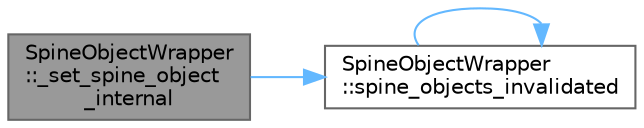 digraph "SpineObjectWrapper::_set_spine_object_internal"
{
 // LATEX_PDF_SIZE
  bgcolor="transparent";
  edge [fontname=Helvetica,fontsize=10,labelfontname=Helvetica,labelfontsize=10];
  node [fontname=Helvetica,fontsize=10,shape=box,height=0.2,width=0.4];
  rankdir="LR";
  Node1 [id="Node000001",label="SpineObjectWrapper\l::_set_spine_object\l_internal",height=0.2,width=0.4,color="gray40", fillcolor="grey60", style="filled", fontcolor="black",tooltip=" "];
  Node1 -> Node2 [id="edge1_Node000001_Node000002",color="steelblue1",style="solid",tooltip=" "];
  Node2 [id="Node000002",label="SpineObjectWrapper\l::spine_objects_invalidated",height=0.2,width=0.4,color="grey40", fillcolor="white", style="filled",URL="$class_spine_object_wrapper.html#aa8151298a4fafd9ed9f4b887f5b2da92",tooltip=" "];
  Node2 -> Node2 [id="edge2_Node000002_Node000002",color="steelblue1",style="solid",tooltip=" "];
}
